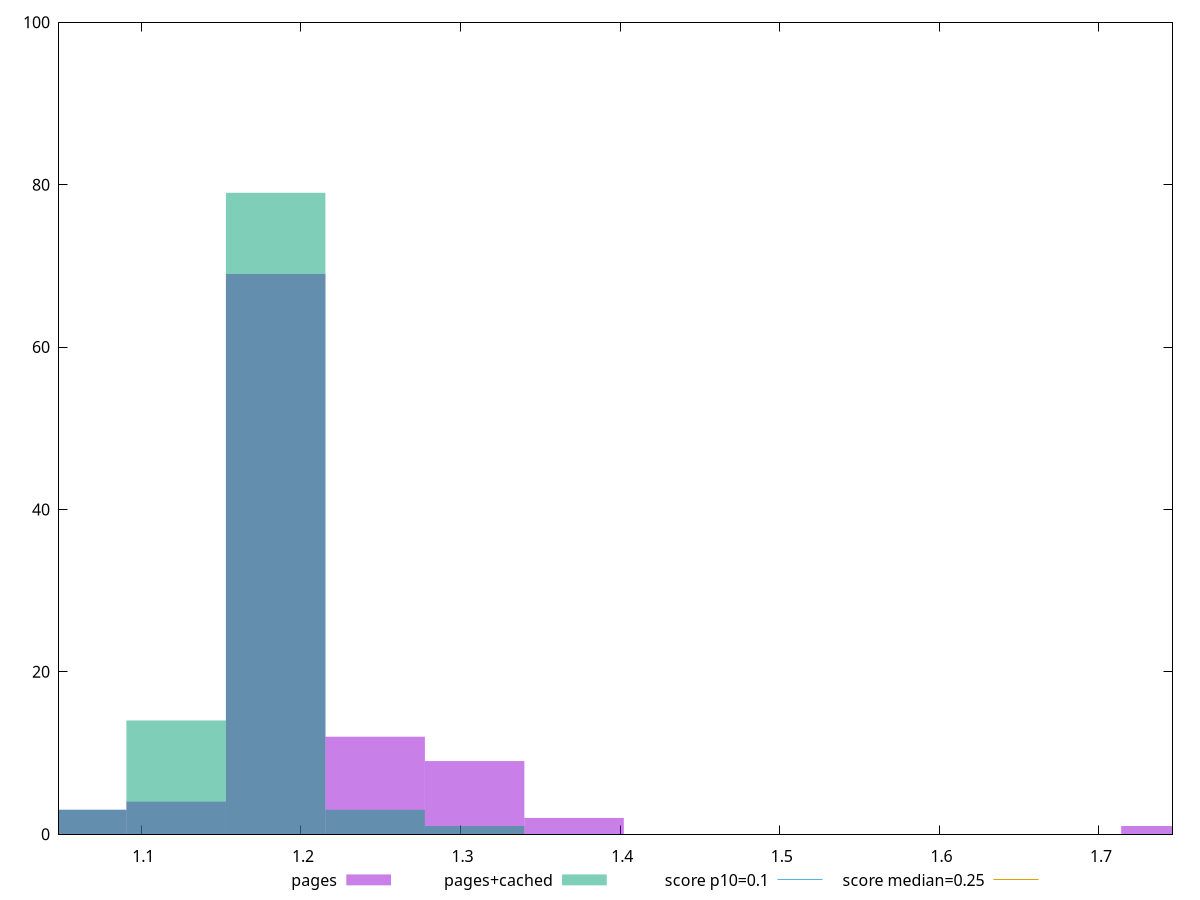 reset

$pages <<EOF
1.3088058245076528 9
1.1841576507450193 69
1.2464817376263362 12
1.1218335638637025 4
1.0595094769823856 3
1.3711299113889697 2
1.7450744326768706 1
EOF

$pagesCached <<EOF
1.3088058245076528 1
1.1841576507450193 79
1.0595094769823856 3
1.1218335638637025 14
1.2464817376263362 3
EOF

set key outside below
set boxwidth 0.062324086881316805
set xrange [1.0484101816813152:1.746048472086589]
set yrange [0:100]
set trange [0:100]
set style fill transparent solid 0.5 noborder

set parametric
set terminal svg size 640, 500 enhanced background rgb 'white'
set output "report_00009_2021-02-08T22-37-41.559Z/cumulative-layout-shift/comparison/histogram/0_vs_1.svg"

plot $pages title "pages" with boxes, \
     $pagesCached title "pages+cached" with boxes, \
     0.1,t title "score p10=0.1", \
     0.25,t title "score median=0.25"

reset
